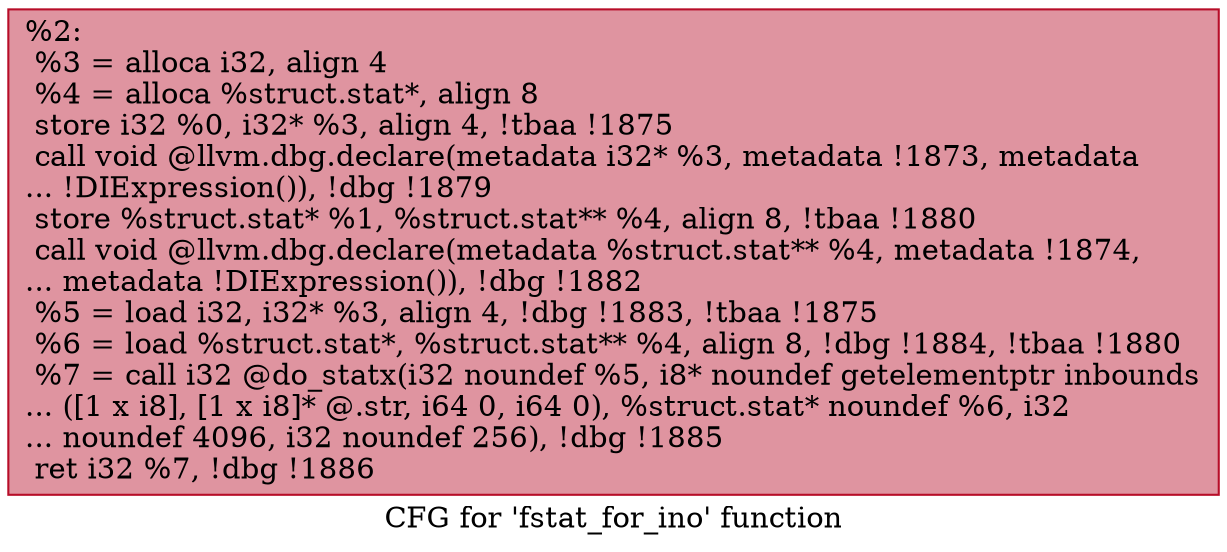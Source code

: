 digraph "CFG for 'fstat_for_ino' function" {
	label="CFG for 'fstat_for_ino' function";

	Node0x1f71f70 [shape=record,color="#b70d28ff", style=filled, fillcolor="#b70d2870",label="{%2:\l  %3 = alloca i32, align 4\l  %4 = alloca %struct.stat*, align 8\l  store i32 %0, i32* %3, align 4, !tbaa !1875\l  call void @llvm.dbg.declare(metadata i32* %3, metadata !1873, metadata\l... !DIExpression()), !dbg !1879\l  store %struct.stat* %1, %struct.stat** %4, align 8, !tbaa !1880\l  call void @llvm.dbg.declare(metadata %struct.stat** %4, metadata !1874,\l... metadata !DIExpression()), !dbg !1882\l  %5 = load i32, i32* %3, align 4, !dbg !1883, !tbaa !1875\l  %6 = load %struct.stat*, %struct.stat** %4, align 8, !dbg !1884, !tbaa !1880\l  %7 = call i32 @do_statx(i32 noundef %5, i8* noundef getelementptr inbounds\l... ([1 x i8], [1 x i8]* @.str, i64 0, i64 0), %struct.stat* noundef %6, i32\l... noundef 4096, i32 noundef 256), !dbg !1885\l  ret i32 %7, !dbg !1886\l}"];
}
